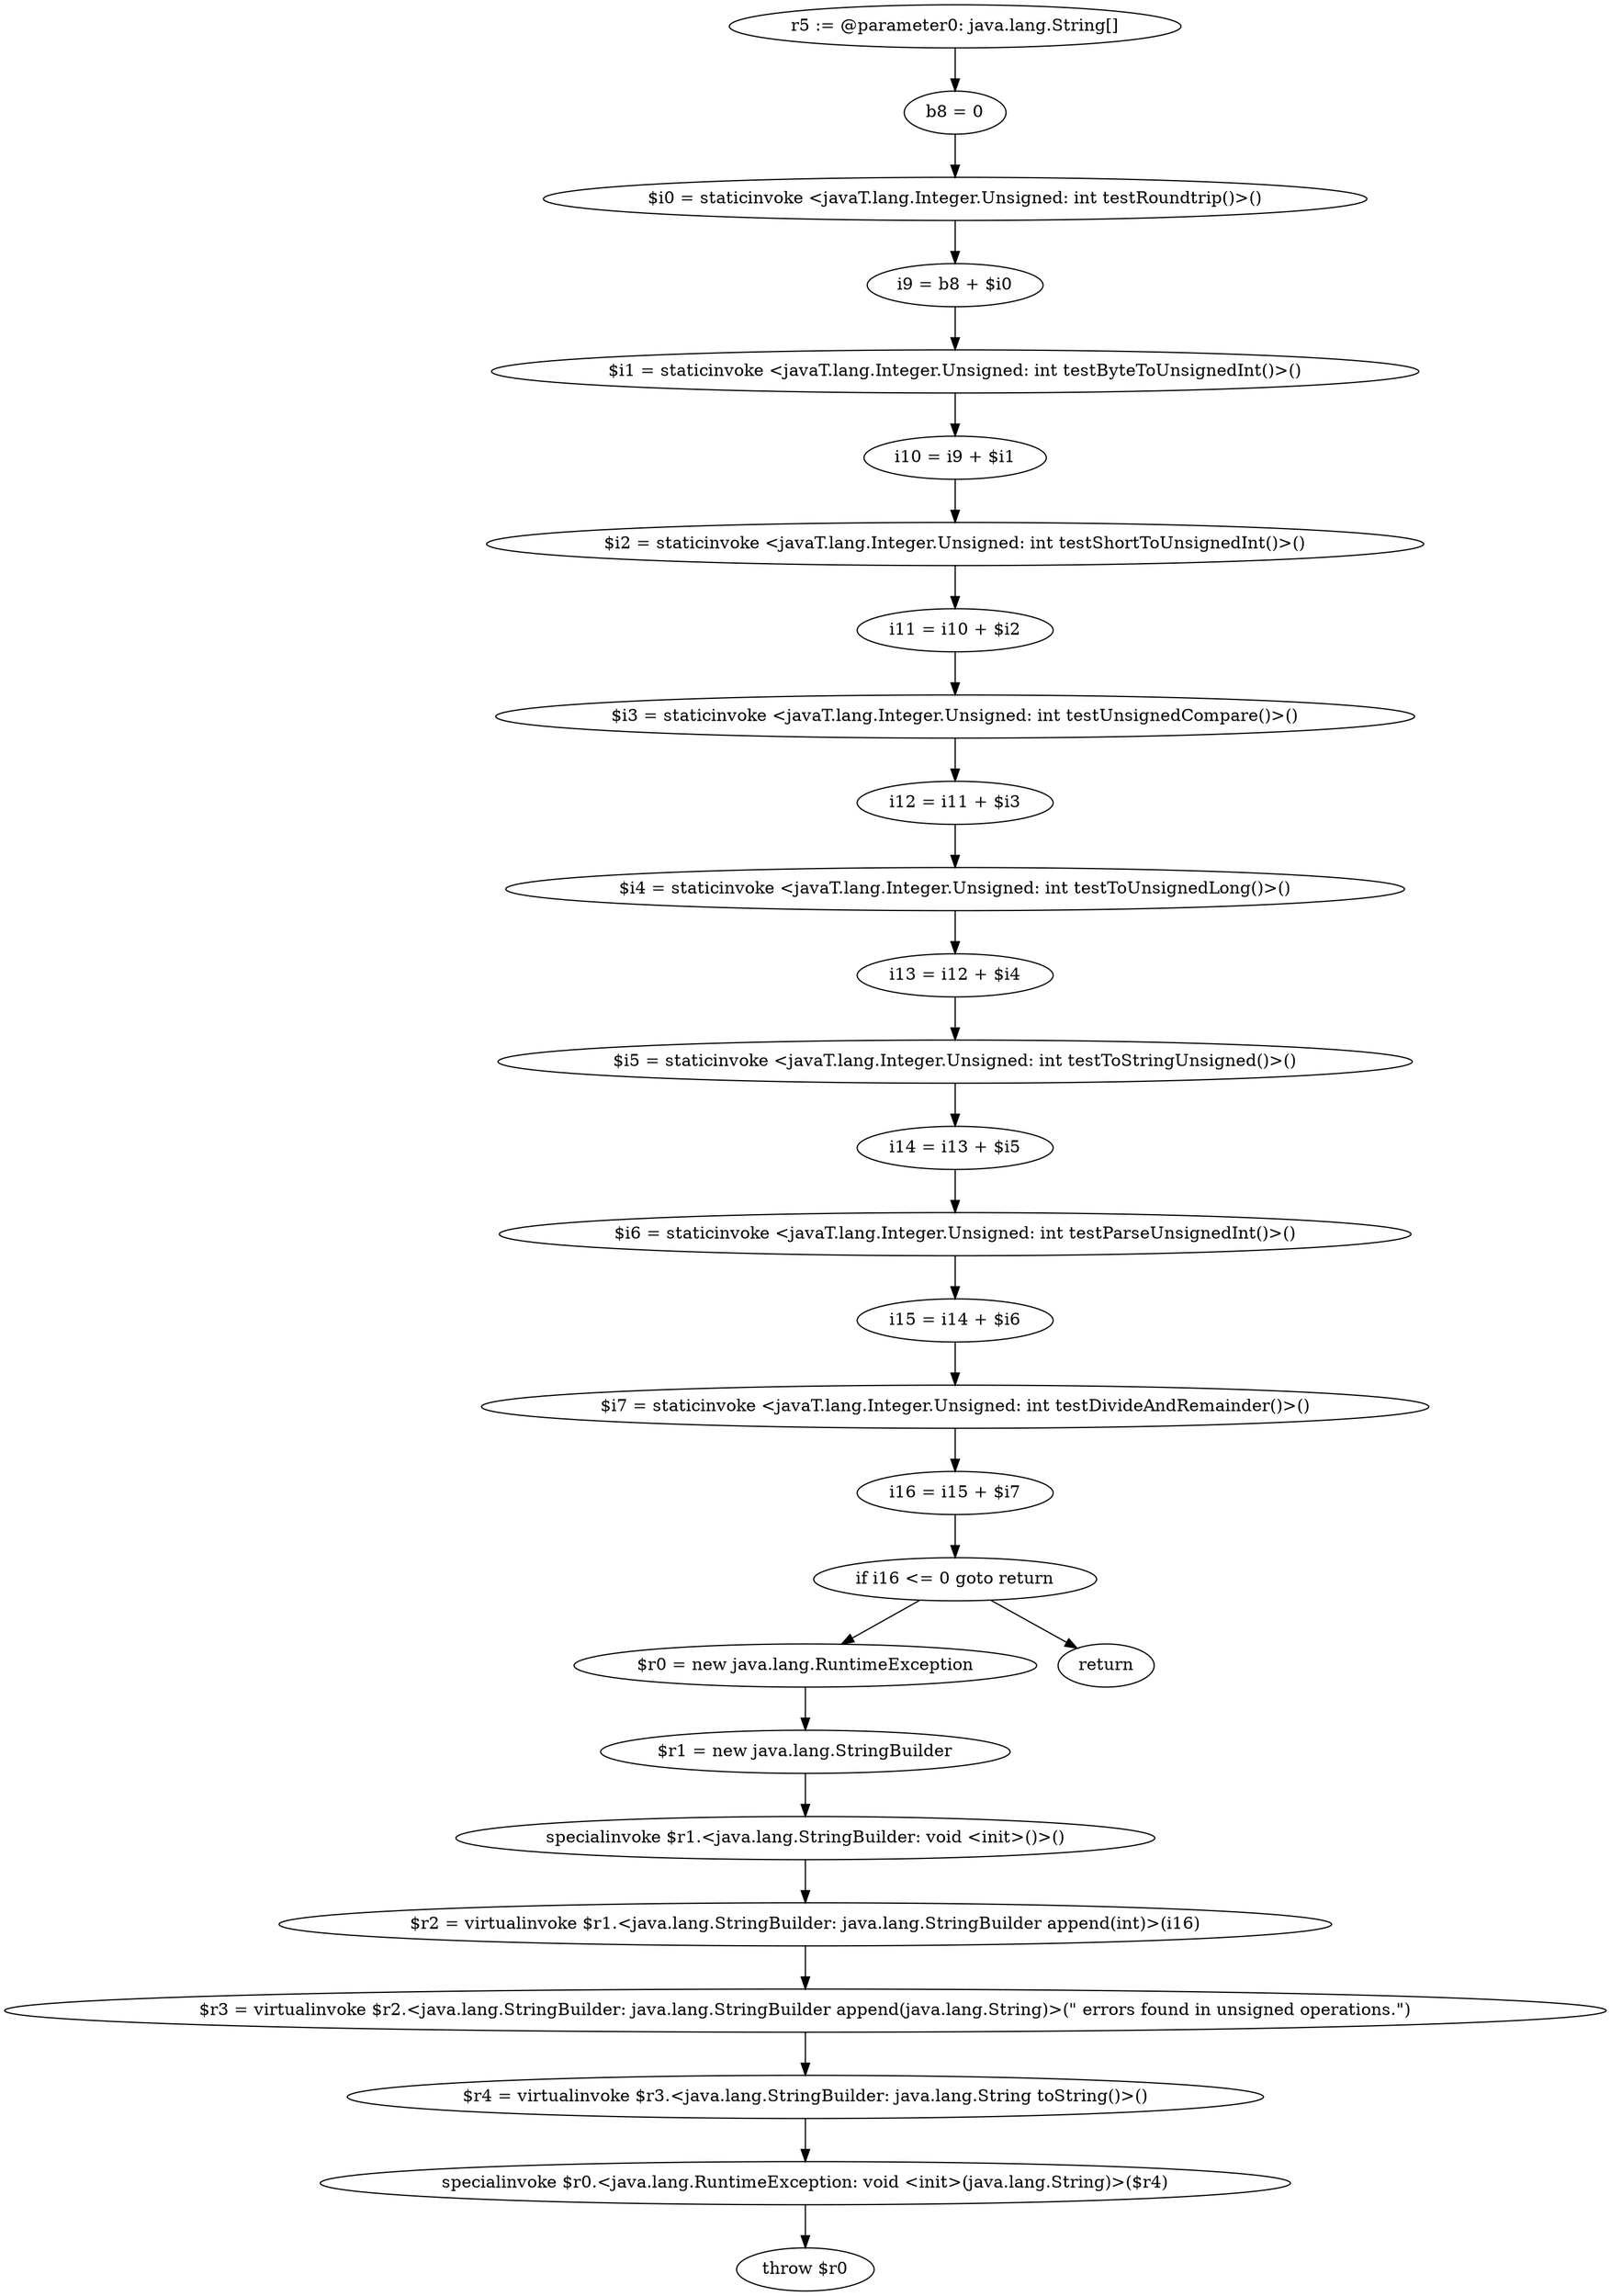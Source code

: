 digraph "unitGraph" {
    "r5 := @parameter0: java.lang.String[]"
    "b8 = 0"
    "$i0 = staticinvoke <javaT.lang.Integer.Unsigned: int testRoundtrip()>()"
    "i9 = b8 + $i0"
    "$i1 = staticinvoke <javaT.lang.Integer.Unsigned: int testByteToUnsignedInt()>()"
    "i10 = i9 + $i1"
    "$i2 = staticinvoke <javaT.lang.Integer.Unsigned: int testShortToUnsignedInt()>()"
    "i11 = i10 + $i2"
    "$i3 = staticinvoke <javaT.lang.Integer.Unsigned: int testUnsignedCompare()>()"
    "i12 = i11 + $i3"
    "$i4 = staticinvoke <javaT.lang.Integer.Unsigned: int testToUnsignedLong()>()"
    "i13 = i12 + $i4"
    "$i5 = staticinvoke <javaT.lang.Integer.Unsigned: int testToStringUnsigned()>()"
    "i14 = i13 + $i5"
    "$i6 = staticinvoke <javaT.lang.Integer.Unsigned: int testParseUnsignedInt()>()"
    "i15 = i14 + $i6"
    "$i7 = staticinvoke <javaT.lang.Integer.Unsigned: int testDivideAndRemainder()>()"
    "i16 = i15 + $i7"
    "if i16 <= 0 goto return"
    "$r0 = new java.lang.RuntimeException"
    "$r1 = new java.lang.StringBuilder"
    "specialinvoke $r1.<java.lang.StringBuilder: void <init>()>()"
    "$r2 = virtualinvoke $r1.<java.lang.StringBuilder: java.lang.StringBuilder append(int)>(i16)"
    "$r3 = virtualinvoke $r2.<java.lang.StringBuilder: java.lang.StringBuilder append(java.lang.String)>(\" errors found in unsigned operations.\")"
    "$r4 = virtualinvoke $r3.<java.lang.StringBuilder: java.lang.String toString()>()"
    "specialinvoke $r0.<java.lang.RuntimeException: void <init>(java.lang.String)>($r4)"
    "throw $r0"
    "return"
    "r5 := @parameter0: java.lang.String[]"->"b8 = 0";
    "b8 = 0"->"$i0 = staticinvoke <javaT.lang.Integer.Unsigned: int testRoundtrip()>()";
    "$i0 = staticinvoke <javaT.lang.Integer.Unsigned: int testRoundtrip()>()"->"i9 = b8 + $i0";
    "i9 = b8 + $i0"->"$i1 = staticinvoke <javaT.lang.Integer.Unsigned: int testByteToUnsignedInt()>()";
    "$i1 = staticinvoke <javaT.lang.Integer.Unsigned: int testByteToUnsignedInt()>()"->"i10 = i9 + $i1";
    "i10 = i9 + $i1"->"$i2 = staticinvoke <javaT.lang.Integer.Unsigned: int testShortToUnsignedInt()>()";
    "$i2 = staticinvoke <javaT.lang.Integer.Unsigned: int testShortToUnsignedInt()>()"->"i11 = i10 + $i2";
    "i11 = i10 + $i2"->"$i3 = staticinvoke <javaT.lang.Integer.Unsigned: int testUnsignedCompare()>()";
    "$i3 = staticinvoke <javaT.lang.Integer.Unsigned: int testUnsignedCompare()>()"->"i12 = i11 + $i3";
    "i12 = i11 + $i3"->"$i4 = staticinvoke <javaT.lang.Integer.Unsigned: int testToUnsignedLong()>()";
    "$i4 = staticinvoke <javaT.lang.Integer.Unsigned: int testToUnsignedLong()>()"->"i13 = i12 + $i4";
    "i13 = i12 + $i4"->"$i5 = staticinvoke <javaT.lang.Integer.Unsigned: int testToStringUnsigned()>()";
    "$i5 = staticinvoke <javaT.lang.Integer.Unsigned: int testToStringUnsigned()>()"->"i14 = i13 + $i5";
    "i14 = i13 + $i5"->"$i6 = staticinvoke <javaT.lang.Integer.Unsigned: int testParseUnsignedInt()>()";
    "$i6 = staticinvoke <javaT.lang.Integer.Unsigned: int testParseUnsignedInt()>()"->"i15 = i14 + $i6";
    "i15 = i14 + $i6"->"$i7 = staticinvoke <javaT.lang.Integer.Unsigned: int testDivideAndRemainder()>()";
    "$i7 = staticinvoke <javaT.lang.Integer.Unsigned: int testDivideAndRemainder()>()"->"i16 = i15 + $i7";
    "i16 = i15 + $i7"->"if i16 <= 0 goto return";
    "if i16 <= 0 goto return"->"$r0 = new java.lang.RuntimeException";
    "if i16 <= 0 goto return"->"return";
    "$r0 = new java.lang.RuntimeException"->"$r1 = new java.lang.StringBuilder";
    "$r1 = new java.lang.StringBuilder"->"specialinvoke $r1.<java.lang.StringBuilder: void <init>()>()";
    "specialinvoke $r1.<java.lang.StringBuilder: void <init>()>()"->"$r2 = virtualinvoke $r1.<java.lang.StringBuilder: java.lang.StringBuilder append(int)>(i16)";
    "$r2 = virtualinvoke $r1.<java.lang.StringBuilder: java.lang.StringBuilder append(int)>(i16)"->"$r3 = virtualinvoke $r2.<java.lang.StringBuilder: java.lang.StringBuilder append(java.lang.String)>(\" errors found in unsigned operations.\")";
    "$r3 = virtualinvoke $r2.<java.lang.StringBuilder: java.lang.StringBuilder append(java.lang.String)>(\" errors found in unsigned operations.\")"->"$r4 = virtualinvoke $r3.<java.lang.StringBuilder: java.lang.String toString()>()";
    "$r4 = virtualinvoke $r3.<java.lang.StringBuilder: java.lang.String toString()>()"->"specialinvoke $r0.<java.lang.RuntimeException: void <init>(java.lang.String)>($r4)";
    "specialinvoke $r0.<java.lang.RuntimeException: void <init>(java.lang.String)>($r4)"->"throw $r0";
}
